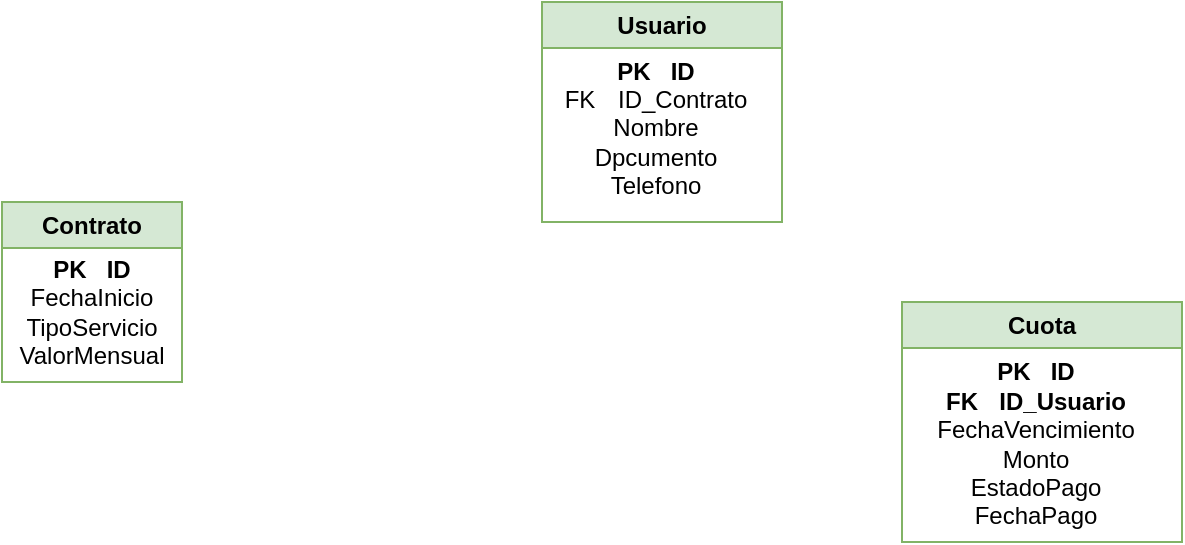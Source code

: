 <mxfile version="26.0.16">
  <diagram name="Página-1" id="6KJ0lmrawi0uAJ7xZTS1">
    <mxGraphModel dx="880" dy="434" grid="1" gridSize="10" guides="1" tooltips="1" connect="1" arrows="1" fold="1" page="1" pageScale="1" pageWidth="827" pageHeight="1169" math="0" shadow="0">
      <root>
        <mxCell id="0" />
        <mxCell id="1" parent="0" />
        <mxCell id="NAt2m9lYd9WJ7FF3o0tl-1" value="Contrato" style="swimlane;whiteSpace=wrap;html=1;fillColor=#d5e8d4;strokeColor=#82b366;" vertex="1" parent="1">
          <mxGeometry x="170" y="260" width="90" height="90" as="geometry" />
        </mxCell>
        <mxCell id="NAt2m9lYd9WJ7FF3o0tl-2" value="&lt;b&gt;PK&lt;span style=&quot;white-space: pre;&quot;&gt;&#x9;&lt;/span&gt;ID&lt;/b&gt;&lt;div&gt;FechaInicio&lt;/div&gt;&lt;div&gt;TipoServicio&lt;/div&gt;&lt;div&gt;ValorMensual&lt;/div&gt;" style="text;html=1;align=center;verticalAlign=middle;whiteSpace=wrap;rounded=0;" vertex="1" parent="NAt2m9lYd9WJ7FF3o0tl-1">
          <mxGeometry y="40" width="90" height="30" as="geometry" />
        </mxCell>
        <mxCell id="NAt2m9lYd9WJ7FF3o0tl-3" value="Cuota" style="swimlane;whiteSpace=wrap;html=1;fillColor=#d5e8d4;strokeColor=#82b366;" vertex="1" parent="1">
          <mxGeometry x="620" y="310" width="140" height="120" as="geometry" />
        </mxCell>
        <mxCell id="NAt2m9lYd9WJ7FF3o0tl-4" value="&lt;b&gt;PK&lt;span style=&quot;white-space: pre;&quot;&gt;&#x9;&lt;/span&gt;ID&lt;/b&gt;&lt;div&gt;&lt;b&gt;FK&lt;span style=&quot;white-space: pre;&quot;&gt;&#x9;&lt;/span&gt;ID_Usuario&lt;/b&gt;&lt;/div&gt;&lt;div&gt;FechaVencimiento&lt;/div&gt;&lt;div&gt;Monto&lt;/div&gt;&lt;div&gt;EstadoPago&lt;/div&gt;&lt;div&gt;FechaPago&lt;/div&gt;" style="text;html=1;align=center;verticalAlign=middle;whiteSpace=wrap;rounded=0;" vertex="1" parent="NAt2m9lYd9WJ7FF3o0tl-3">
          <mxGeometry x="21.5" y="56" width="90" height="30" as="geometry" />
        </mxCell>
        <mxCell id="NAt2m9lYd9WJ7FF3o0tl-5" value="Usuario" style="swimlane;whiteSpace=wrap;html=1;fillColor=#d5e8d4;strokeColor=#82b366;" vertex="1" parent="1">
          <mxGeometry x="440" y="160" width="120" height="110" as="geometry" />
        </mxCell>
        <mxCell id="NAt2m9lYd9WJ7FF3o0tl-6" value="&lt;b&gt;PK&lt;span style=&quot;white-space: pre;&quot;&gt;&#x9;&lt;/span&gt;ID&lt;/b&gt;&lt;div&gt;FK&lt;span style=&quot;white-space: pre;&quot;&gt;&#x9;&lt;/span&gt;ID_Contrato&lt;/div&gt;&lt;div&gt;Nombre&lt;/div&gt;&lt;div&gt;Dpcumento&lt;/div&gt;&lt;div&gt;Telefono&lt;/div&gt;" style="text;html=1;align=center;verticalAlign=middle;whiteSpace=wrap;rounded=0;" vertex="1" parent="NAt2m9lYd9WJ7FF3o0tl-5">
          <mxGeometry x="12" y="48" width="90" height="30" as="geometry" />
        </mxCell>
      </root>
    </mxGraphModel>
  </diagram>
</mxfile>
